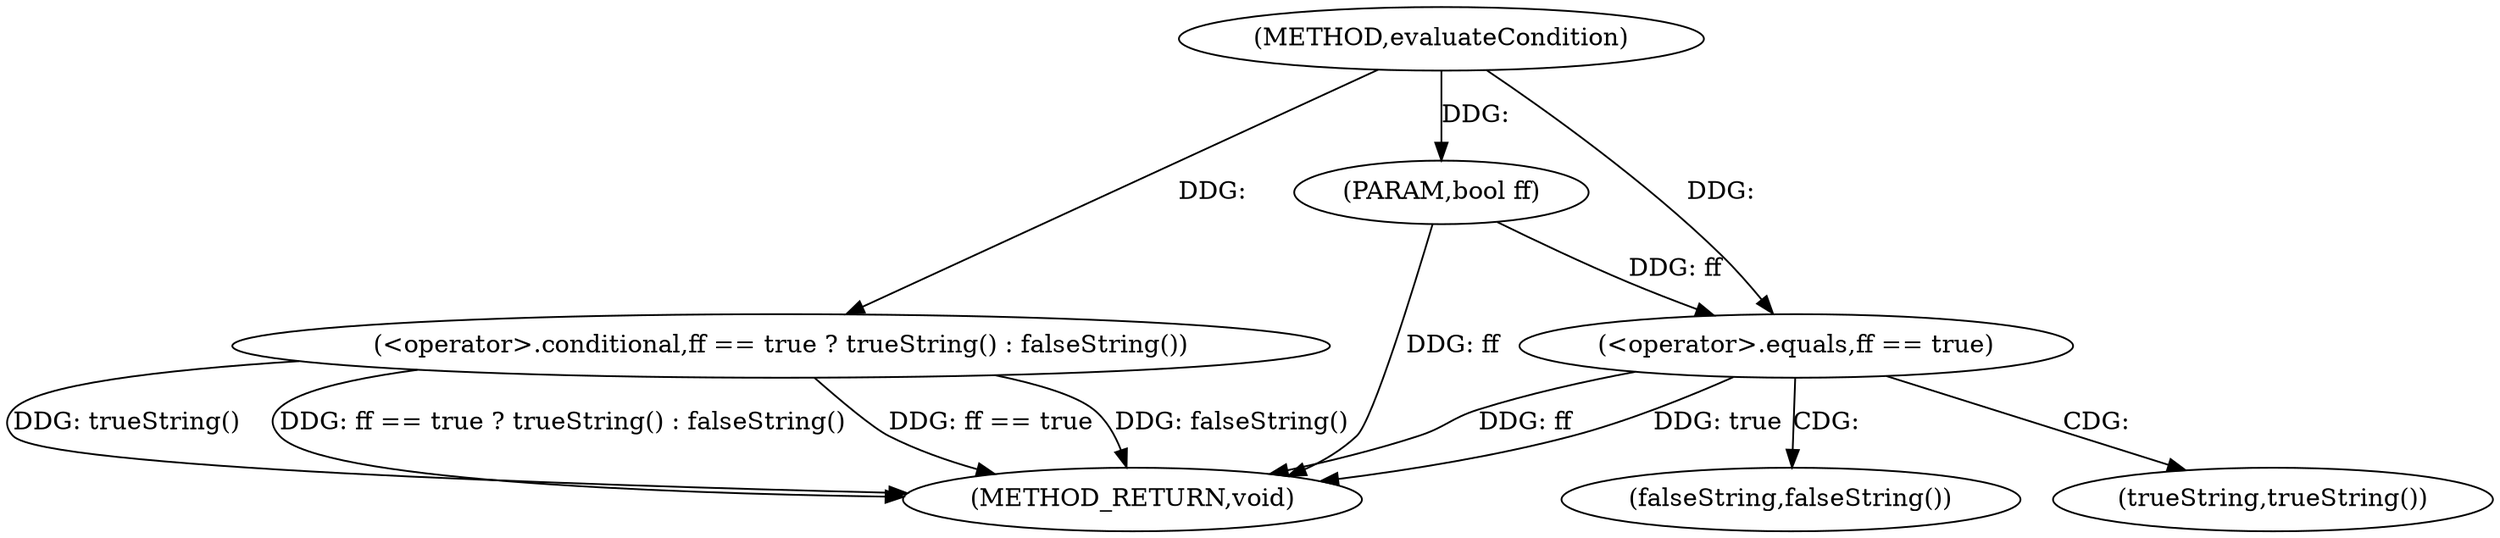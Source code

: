 digraph "evaluateCondition" {  
"1000242" [label = "(METHOD,evaluateCondition)" ]
"1000251" [label = "(METHOD_RETURN,void)" ]
"1000243" [label = "(PARAM,bool ff)" ]
"1000245" [label = "(<operator>.conditional,ff == true ? trueString() : falseString())" ]
"1000246" [label = "(<operator>.equals,ff == true)" ]
"1000249" [label = "(trueString,trueString())" ]
"1000250" [label = "(falseString,falseString())" ]
  "1000243" -> "1000251"  [ label = "DDG: ff"] 
  "1000246" -> "1000251"  [ label = "DDG: ff"] 
  "1000245" -> "1000251"  [ label = "DDG: ff == true"] 
  "1000245" -> "1000251"  [ label = "DDG: falseString()"] 
  "1000245" -> "1000251"  [ label = "DDG: trueString()"] 
  "1000245" -> "1000251"  [ label = "DDG: ff == true ? trueString() : falseString()"] 
  "1000246" -> "1000251"  [ label = "DDG: true"] 
  "1000242" -> "1000243"  [ label = "DDG: "] 
  "1000242" -> "1000245"  [ label = "DDG: "] 
  "1000243" -> "1000246"  [ label = "DDG: ff"] 
  "1000242" -> "1000246"  [ label = "DDG: "] 
  "1000246" -> "1000250"  [ label = "CDG: "] 
  "1000246" -> "1000249"  [ label = "CDG: "] 
}
